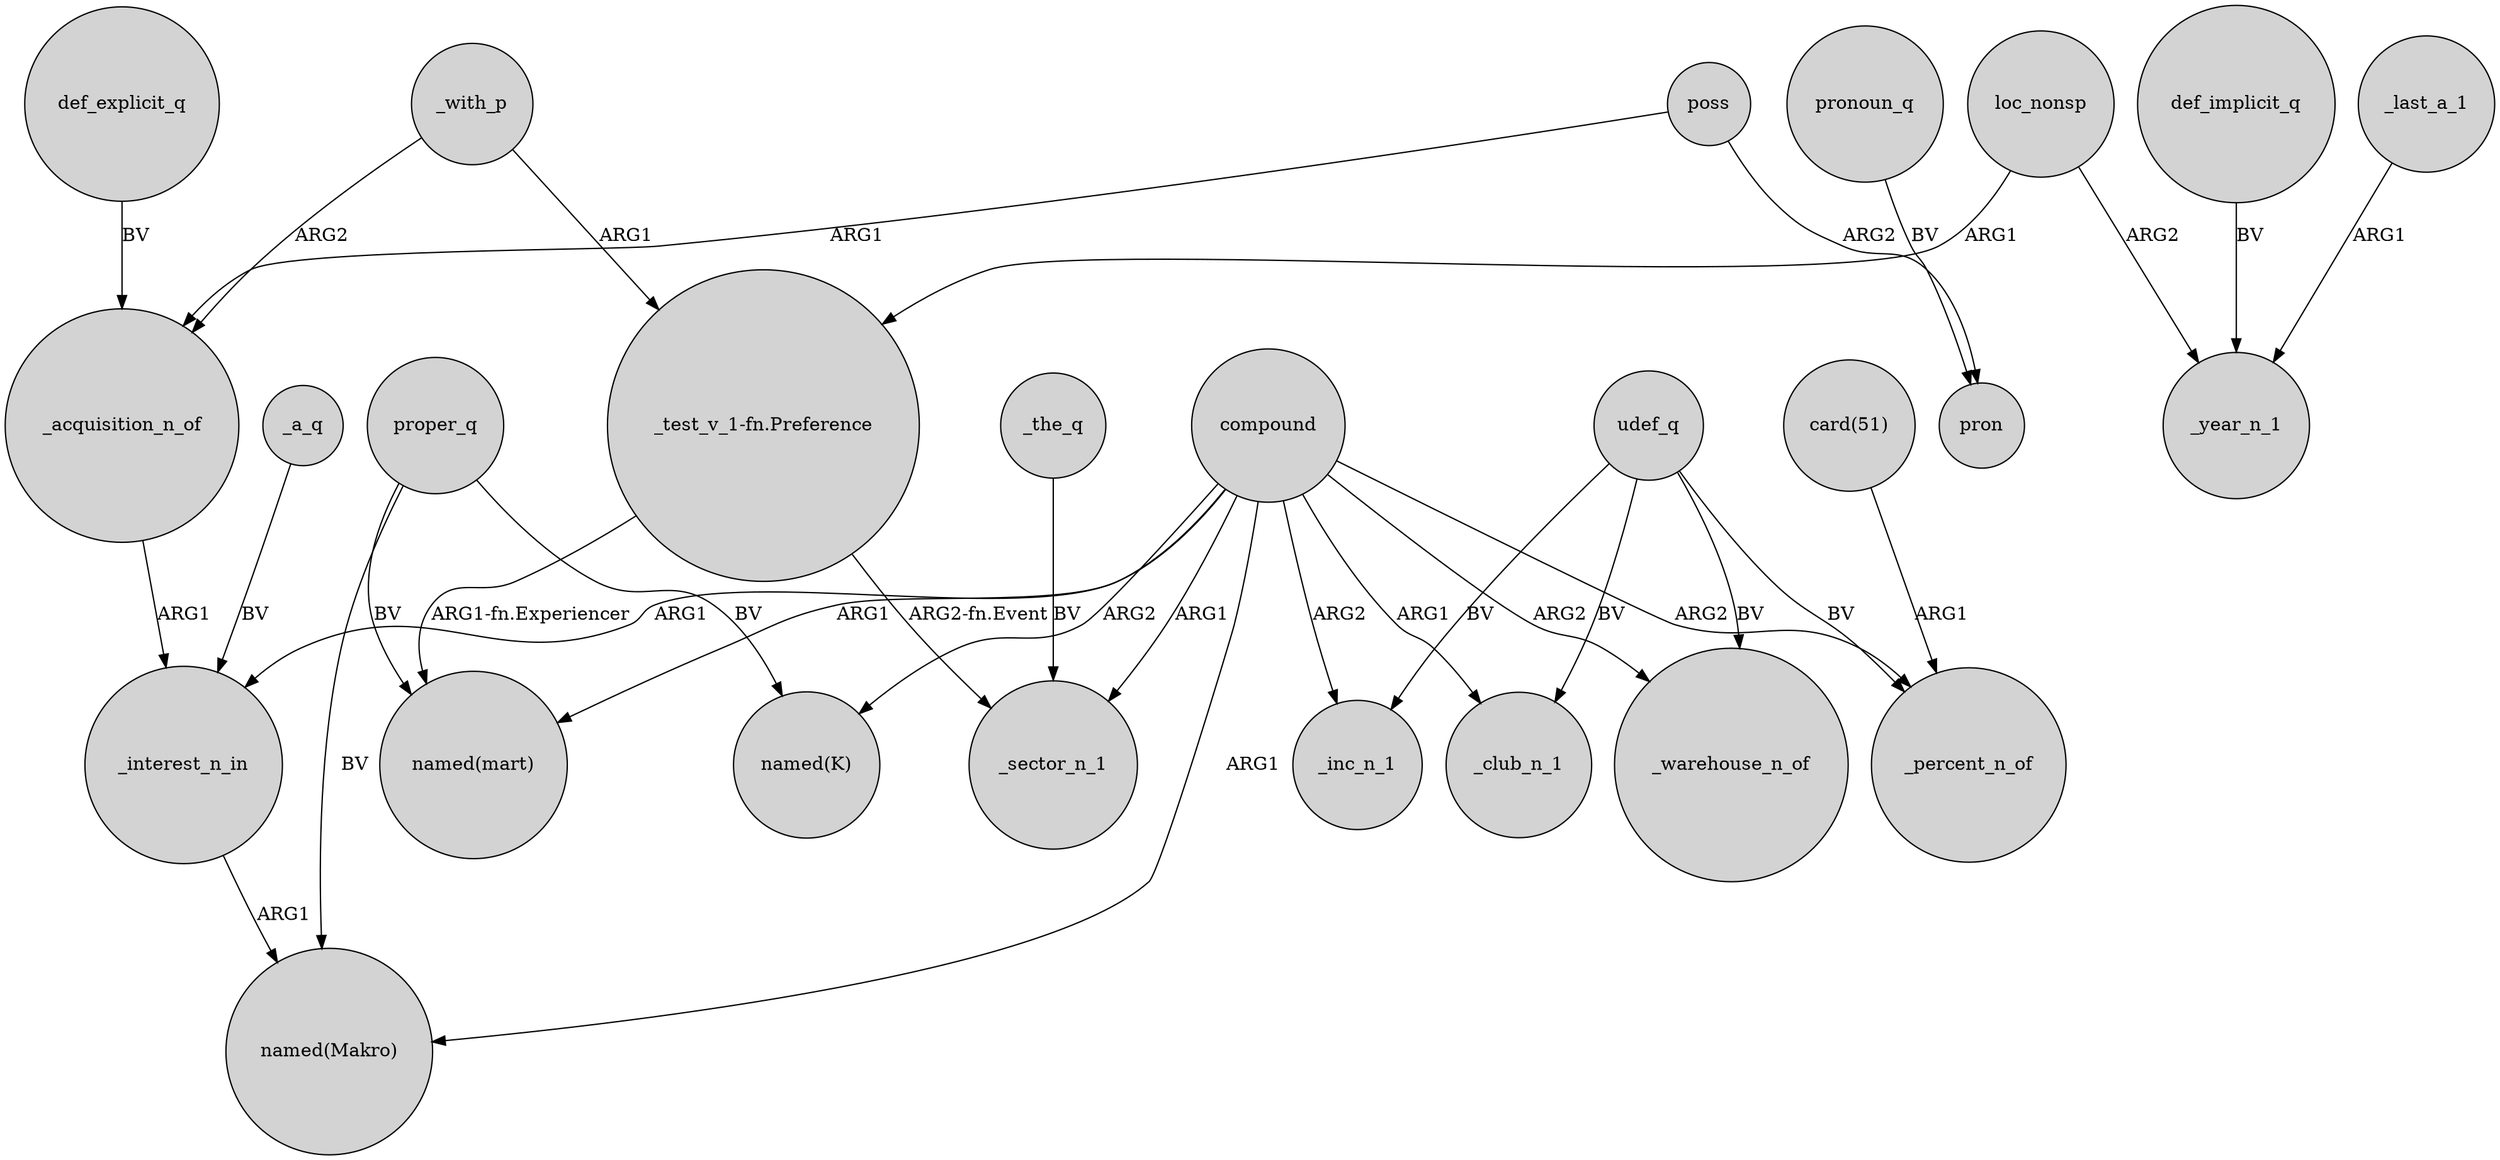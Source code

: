 digraph {
	node [shape=circle style=filled]
	_interest_n_in -> "named(Makro)" [label=ARG1]
	_the_q -> _sector_n_1 [label=BV]
	proper_q -> "named(Makro)" [label=BV]
	def_implicit_q -> _year_n_1 [label=BV]
	loc_nonsp -> "_test_v_1-fn.Preference" [label=ARG1]
	proper_q -> "named(mart)" [label=BV]
	_with_p -> "_test_v_1-fn.Preference" [label=ARG1]
	compound -> _interest_n_in [label=ARG1]
	udef_q -> _warehouse_n_of [label=BV]
	_a_q -> _interest_n_in [label=BV]
	udef_q -> _club_n_1 [label=BV]
	"_test_v_1-fn.Preference" -> _sector_n_1 [label="ARG2-fn.Event"]
	def_explicit_q -> _acquisition_n_of [label=BV]
	loc_nonsp -> _year_n_1 [label=ARG2]
	proper_q -> "named(K)" [label=BV]
	compound -> "named(mart)" [label=ARG1]
	compound -> _club_n_1 [label=ARG1]
	pronoun_q -> pron [label=BV]
	udef_q -> _inc_n_1 [label=BV]
	poss -> pron [label=ARG2]
	compound -> _inc_n_1 [label=ARG2]
	udef_q -> _percent_n_of [label=BV]
	"_test_v_1-fn.Preference" -> "named(mart)" [label="ARG1-fn.Experiencer"]
	compound -> _percent_n_of [label=ARG2]
	_last_a_1 -> _year_n_1 [label=ARG1]
	compound -> "named(Makro)" [label=ARG1]
	compound -> _warehouse_n_of [label=ARG2]
	"card(51)" -> _percent_n_of [label=ARG1]
	compound -> "named(K)" [label=ARG2]
	compound -> _sector_n_1 [label=ARG1]
	_acquisition_n_of -> _interest_n_in [label=ARG1]
	poss -> _acquisition_n_of [label=ARG1]
	_with_p -> _acquisition_n_of [label=ARG2]
}
